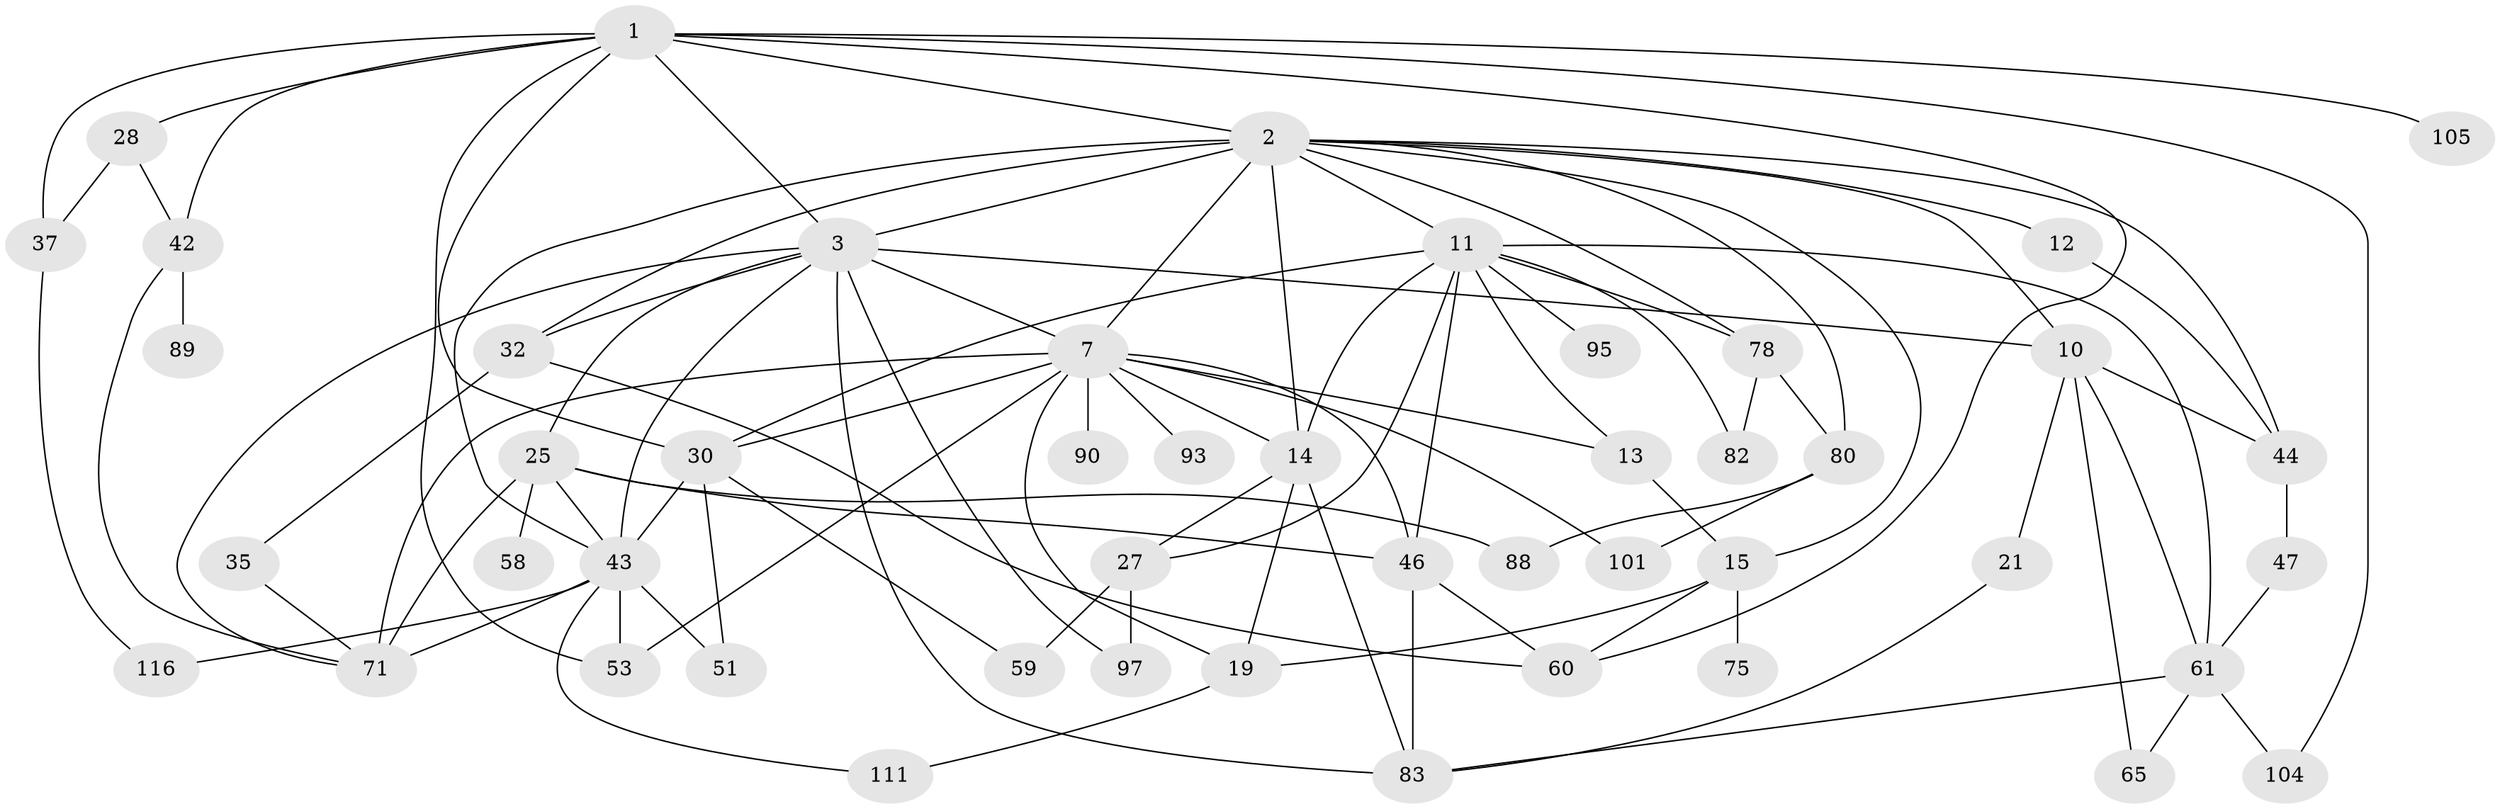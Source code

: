 // original degree distribution, {4: 0.1652892561983471, 7: 0.024793388429752067, 3: 0.19834710743801653, 9: 0.008264462809917356, 6: 0.024793388429752067, 5: 0.10743801652892562, 2: 0.2975206611570248, 1: 0.17355371900826447}
// Generated by graph-tools (version 1.1) at 2025/16/03/04/25 18:16:58]
// undirected, 48 vertices, 97 edges
graph export_dot {
graph [start="1"]
  node [color=gray90,style=filled];
  1 [super="+63+18"];
  2 [super="+85+6+5"];
  3 [super="+17+26+4+16"];
  7 [super="+41+24+8+70"];
  10 [super="+20+79"];
  11 [super="+40+31"];
  12;
  13 [super="+73"];
  14 [super="+99"];
  15 [super="+74"];
  19 [super="+86"];
  21;
  25 [super="+29"];
  27 [super="+68+38+84+67+49"];
  28;
  30 [super="+118"];
  32;
  35;
  37 [super="+66"];
  42 [super="+69+62"];
  43 [super="+103+52+45"];
  44 [super="+94"];
  46 [super="+110"];
  47 [super="+121"];
  51 [super="+56"];
  53 [super="+108"];
  58;
  59 [super="+76"];
  60;
  61 [super="+102"];
  65;
  71 [super="+72"];
  75;
  78;
  80 [super="+92"];
  82;
  83 [super="+96"];
  88;
  89;
  90;
  93;
  95;
  97;
  101;
  104 [super="+106"];
  105;
  111;
  116;
  1 -- 2 [weight=2];
  1 -- 53;
  1 -- 42 [weight=2];
  1 -- 37;
  1 -- 104;
  1 -- 105;
  1 -- 60;
  1 -- 28;
  1 -- 30;
  1 -- 3;
  2 -- 3 [weight=2];
  2 -- 32;
  2 -- 7;
  2 -- 10;
  2 -- 11 [weight=2];
  2 -- 12;
  2 -- 44;
  2 -- 14;
  2 -- 43 [weight=2];
  2 -- 80;
  2 -- 78;
  2 -- 15;
  3 -- 10;
  3 -- 43;
  3 -- 83;
  3 -- 7 [weight=2];
  3 -- 32;
  3 -- 25;
  3 -- 97;
  3 -- 71;
  7 -- 30;
  7 -- 13;
  7 -- 14;
  7 -- 71;
  7 -- 93;
  7 -- 46;
  7 -- 19;
  7 -- 53;
  7 -- 101;
  7 -- 90;
  10 -- 65;
  10 -- 21;
  10 -- 61;
  10 -- 44;
  11 -- 13;
  11 -- 95;
  11 -- 61;
  11 -- 27;
  11 -- 82;
  11 -- 78;
  11 -- 30;
  11 -- 14;
  11 -- 46;
  12 -- 44;
  13 -- 15;
  14 -- 27;
  14 -- 19;
  14 -- 83;
  15 -- 19;
  15 -- 75;
  15 -- 60;
  19 -- 111;
  21 -- 83;
  25 -- 71;
  25 -- 88;
  25 -- 58;
  25 -- 43;
  25 -- 46;
  27 -- 59 [weight=2];
  27 -- 97;
  28 -- 37;
  28 -- 42;
  30 -- 59;
  30 -- 51;
  30 -- 43;
  32 -- 35;
  32 -- 60;
  35 -- 71;
  37 -- 116;
  42 -- 71;
  42 -- 89;
  43 -- 116;
  43 -- 111;
  43 -- 51;
  43 -- 53;
  43 -- 71 [weight=2];
  44 -- 47;
  46 -- 83;
  46 -- 60;
  47 -- 61;
  61 -- 65;
  61 -- 83;
  61 -- 104;
  78 -- 82;
  78 -- 80;
  80 -- 88;
  80 -- 101;
}
